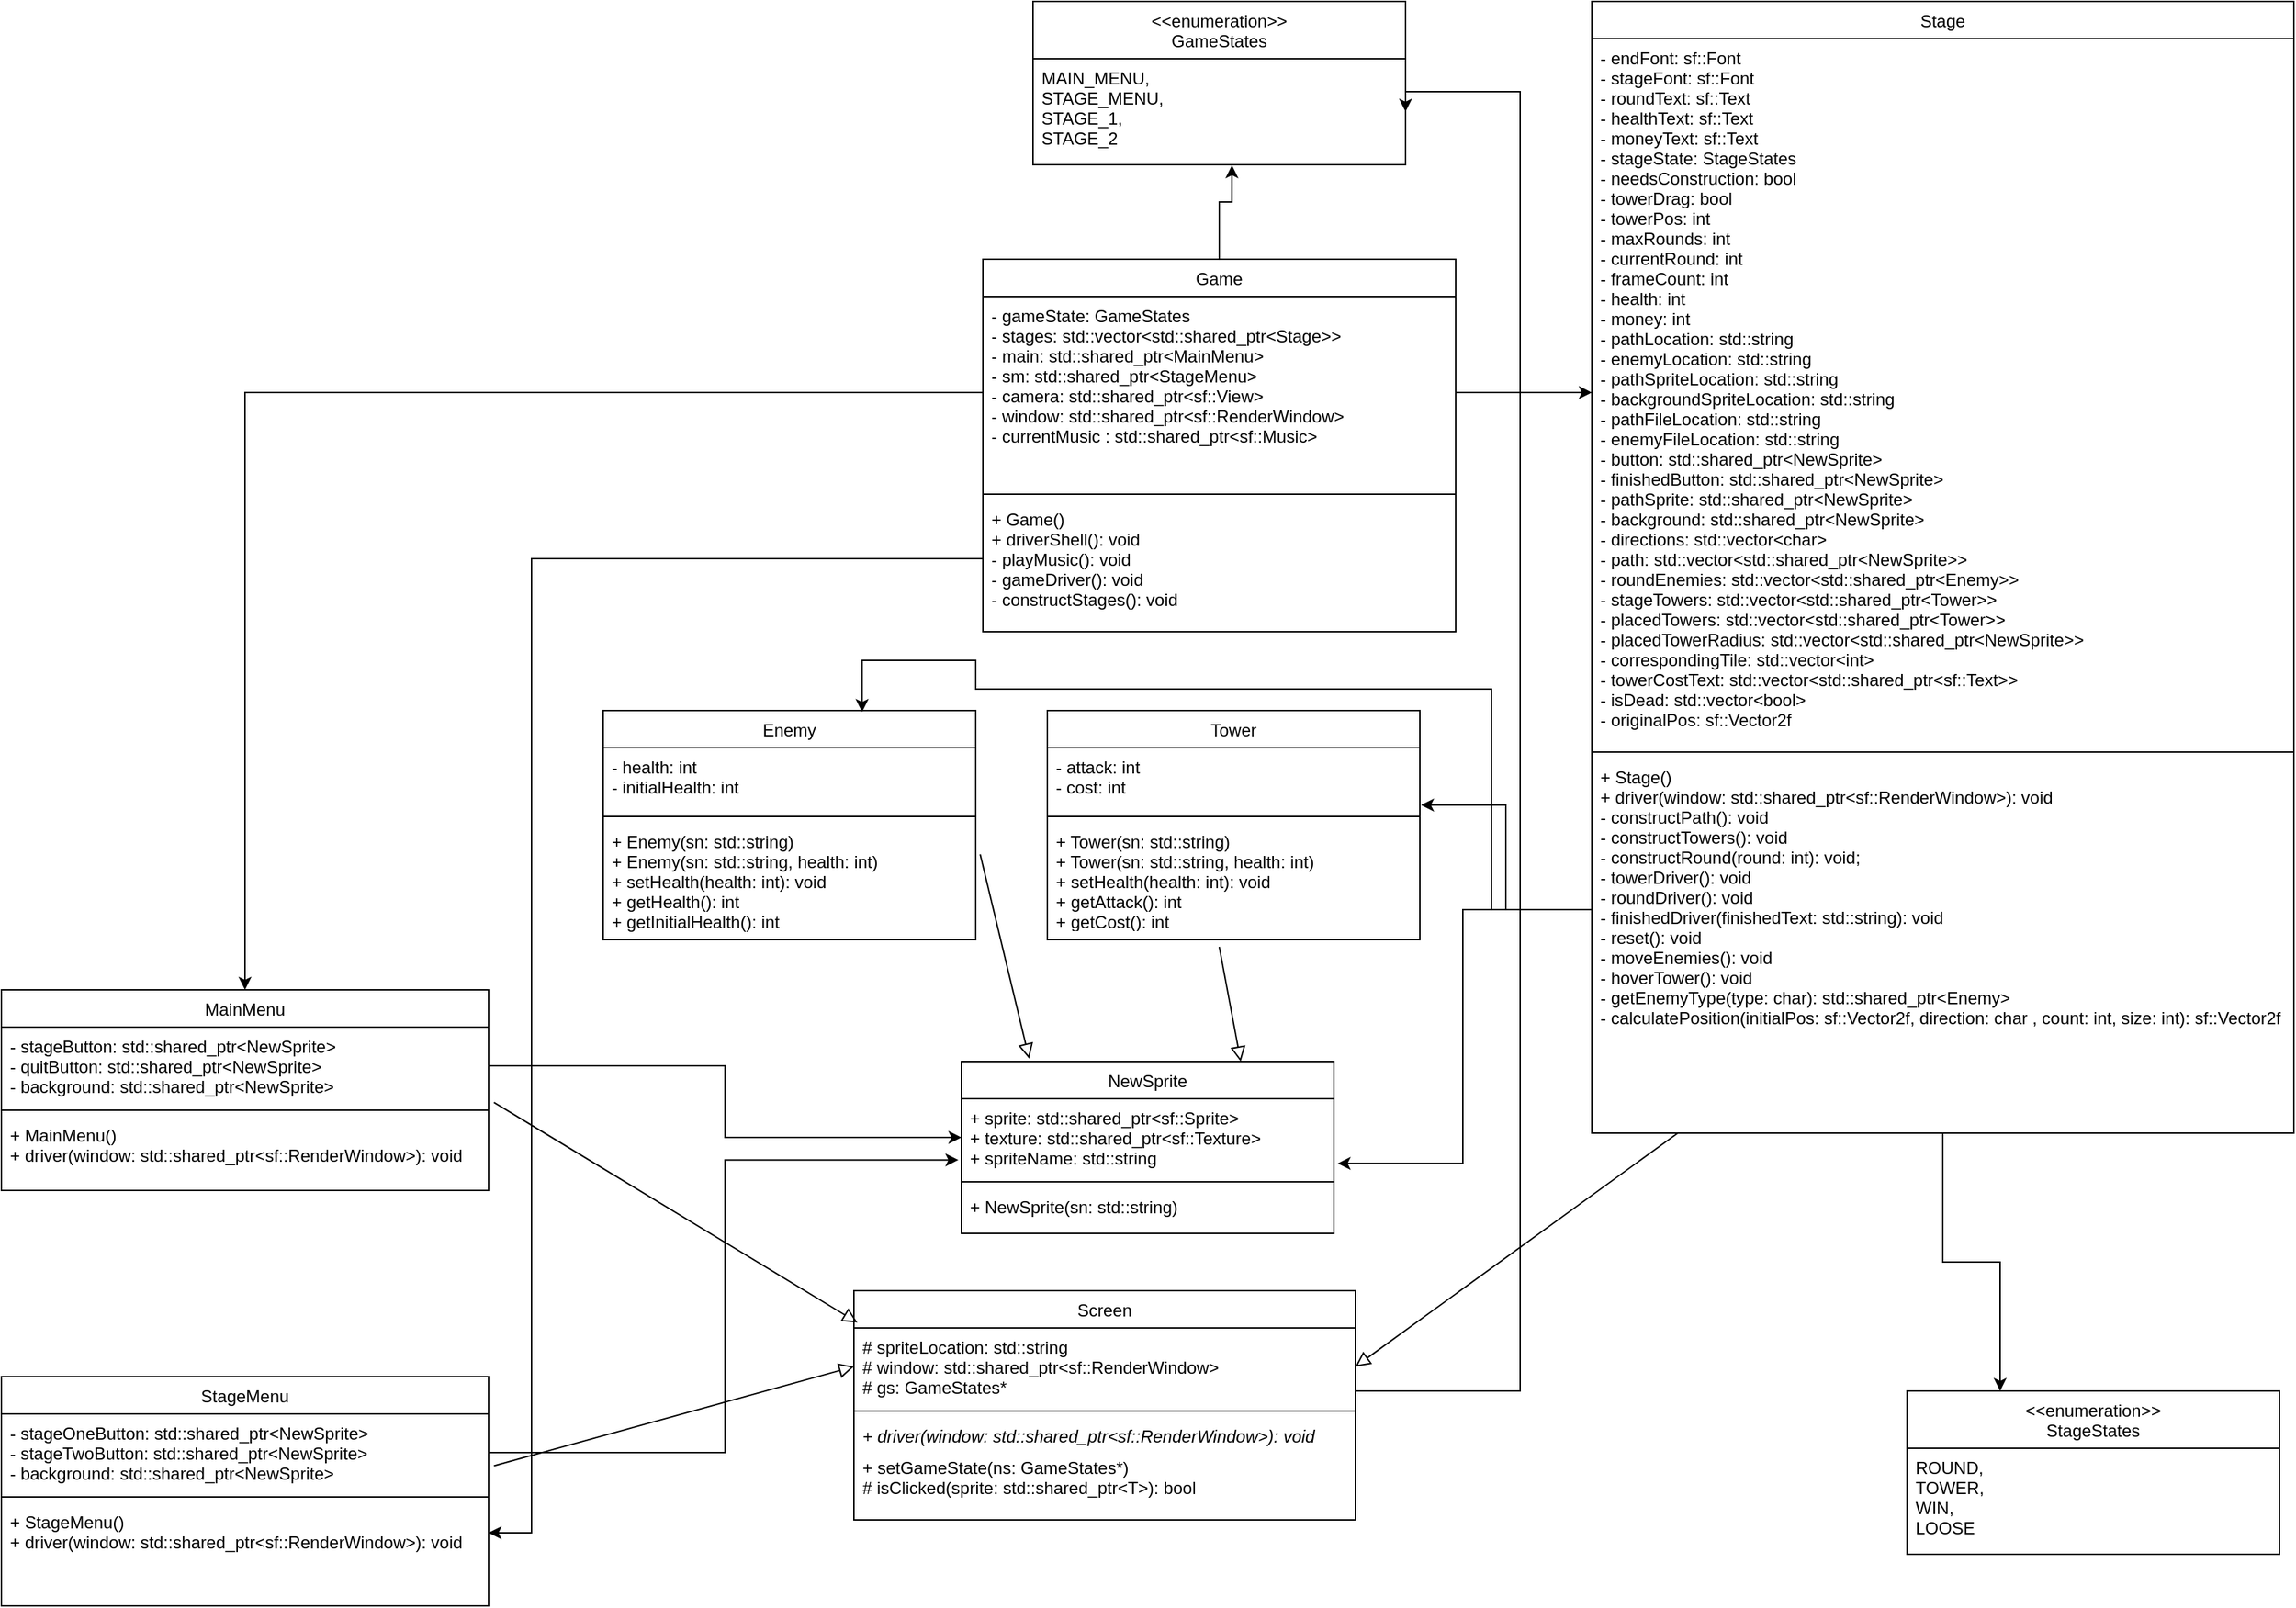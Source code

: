 <mxfile version="26.2.12">
  <diagram id="C5RBs43oDa-KdzZeNtuy" name="Page-1">
    <mxGraphModel dx="1428" dy="777" grid="1" gridSize="10" guides="1" tooltips="1" connect="1" arrows="1" fold="1" page="1" pageScale="1" pageWidth="827" pageHeight="1169" math="0" shadow="0">
      <root>
        <mxCell id="WIyWlLk6GJQsqaUBKTNV-0" />
        <mxCell id="WIyWlLk6GJQsqaUBKTNV-1" parent="WIyWlLk6GJQsqaUBKTNV-0" />
        <mxCell id="zkfFHV4jXpPFQw0GAbJ--0" value="Enemy" style="swimlane;fontStyle=0;align=center;verticalAlign=top;childLayout=stackLayout;horizontal=1;startSize=26;horizontalStack=0;resizeParent=1;resizeLast=0;collapsible=1;marginBottom=0;rounded=0;shadow=0;strokeWidth=1;" parent="WIyWlLk6GJQsqaUBKTNV-1" vertex="1">
          <mxGeometry x="450" y="515" width="260" height="160" as="geometry">
            <mxRectangle x="230" y="140" width="160" height="26" as="alternateBounds" />
          </mxGeometry>
        </mxCell>
        <mxCell id="zkfFHV4jXpPFQw0GAbJ--1" value="- health: int&#xa;- initialHealth: int" style="text;align=left;verticalAlign=top;spacingLeft=4;spacingRight=4;overflow=hidden;rotatable=0;points=[[0,0.5],[1,0.5]];portConstraint=eastwest;" parent="zkfFHV4jXpPFQw0GAbJ--0" vertex="1">
          <mxGeometry y="26" width="260" height="44" as="geometry" />
        </mxCell>
        <mxCell id="zkfFHV4jXpPFQw0GAbJ--4" value="" style="line;html=1;strokeWidth=1;align=left;verticalAlign=middle;spacingTop=-1;spacingLeft=3;spacingRight=3;rotatable=0;labelPosition=right;points=[];portConstraint=eastwest;" parent="zkfFHV4jXpPFQw0GAbJ--0" vertex="1">
          <mxGeometry y="70" width="260" height="8" as="geometry" />
        </mxCell>
        <mxCell id="zkfFHV4jXpPFQw0GAbJ--5" value="+ Enemy(sn: std::string)&#xa;+ Enemy(sn: std::string, health: int)&#xa;+ setHealth(health: int): void&#xa;+ getHealth(): int&#xa;+ getInitialHealth(): int" style="text;align=left;verticalAlign=top;spacingLeft=4;spacingRight=4;overflow=hidden;rotatable=0;points=[[0,0.5],[1,0.5]];portConstraint=eastwest;spacingTop=0;spacing=2;" parent="zkfFHV4jXpPFQw0GAbJ--0" vertex="1">
          <mxGeometry y="78" width="260" height="82" as="geometry" />
        </mxCell>
        <mxCell id="iXfxLKsfe56xzKZjtCsj-61" value="" style="edgeStyle=orthogonalEdgeStyle;rounded=0;orthogonalLoop=1;jettySize=auto;html=1;entryX=0.534;entryY=1.005;entryDx=0;entryDy=0;entryPerimeter=0;" parent="WIyWlLk6GJQsqaUBKTNV-1" source="iXfxLKsfe56xzKZjtCsj-2" target="iXfxLKsfe56xzKZjtCsj-11" edge="1">
          <mxGeometry relative="1" as="geometry">
            <Array as="points">
              <mxPoint x="880" y="160" />
              <mxPoint x="889" y="160" />
            </Array>
          </mxGeometry>
        </mxCell>
        <mxCell id="iXfxLKsfe56xzKZjtCsj-2" value="Game" style="swimlane;fontStyle=0;align=center;verticalAlign=top;childLayout=stackLayout;horizontal=1;startSize=26;horizontalStack=0;resizeParent=1;resizeLast=0;collapsible=1;marginBottom=0;rounded=0;shadow=0;strokeWidth=1;" parent="WIyWlLk6GJQsqaUBKTNV-1" vertex="1">
          <mxGeometry x="715" y="200" width="330" height="260" as="geometry">
            <mxRectangle x="230" y="140" width="160" height="26" as="alternateBounds" />
          </mxGeometry>
        </mxCell>
        <mxCell id="iXfxLKsfe56xzKZjtCsj-3" value="- gameState: GameStates&#xa;- stages: std::vector&lt;std::shared_ptr&lt;Stage&gt;&gt;&#xa;- main: std::shared_ptr&lt;MainMenu&gt;&#xa;- sm: std::shared_ptr&lt;StageMenu&gt;&#xa;- camera: std::shared_ptr&lt;sf::View&gt; &#xa;- window: std::shared_ptr&lt;sf::RenderWindow&gt;  &#xa;- currentMusic : std::shared_ptr&lt;sf::Music&gt;" style="text;align=left;verticalAlign=top;spacingLeft=4;spacingRight=4;overflow=hidden;rotatable=0;points=[[0,0.5],[1,0.5]];portConstraint=eastwest;" parent="iXfxLKsfe56xzKZjtCsj-2" vertex="1">
          <mxGeometry y="26" width="330" height="134" as="geometry" />
        </mxCell>
        <mxCell id="iXfxLKsfe56xzKZjtCsj-4" value="" style="line;html=1;strokeWidth=1;align=left;verticalAlign=middle;spacingTop=-1;spacingLeft=3;spacingRight=3;rotatable=0;labelPosition=right;points=[];portConstraint=eastwest;" parent="iXfxLKsfe56xzKZjtCsj-2" vertex="1">
          <mxGeometry y="160" width="330" height="8" as="geometry" />
        </mxCell>
        <mxCell id="iXfxLKsfe56xzKZjtCsj-5" value="+ Game()&#xa;+ driverShell(): void &#xa;- playMusic(): void&#xa;- gameDriver(): void&#xa;- constructStages(): void" style="text;align=left;verticalAlign=top;spacingLeft=4;spacingRight=4;overflow=hidden;rotatable=0;points=[[0,0.5],[1,0.5]];portConstraint=eastwest;spacingTop=0;spacing=2;" parent="iXfxLKsfe56xzKZjtCsj-2" vertex="1">
          <mxGeometry y="168" width="330" height="82" as="geometry" />
        </mxCell>
        <mxCell id="iXfxLKsfe56xzKZjtCsj-6" value="Tower" style="swimlane;fontStyle=0;align=center;verticalAlign=top;childLayout=stackLayout;horizontal=1;startSize=26;horizontalStack=0;resizeParent=1;resizeLast=0;collapsible=1;marginBottom=0;rounded=0;shadow=0;strokeWidth=1;" parent="WIyWlLk6GJQsqaUBKTNV-1" vertex="1">
          <mxGeometry x="760" y="515" width="260" height="160" as="geometry">
            <mxRectangle x="230" y="140" width="160" height="26" as="alternateBounds" />
          </mxGeometry>
        </mxCell>
        <mxCell id="iXfxLKsfe56xzKZjtCsj-7" value="- attack: int&#xa;- cost: int" style="text;align=left;verticalAlign=top;spacingLeft=4;spacingRight=4;overflow=hidden;rotatable=0;points=[[0,0.5],[1,0.5]];portConstraint=eastwest;" parent="iXfxLKsfe56xzKZjtCsj-6" vertex="1">
          <mxGeometry y="26" width="260" height="44" as="geometry" />
        </mxCell>
        <mxCell id="iXfxLKsfe56xzKZjtCsj-8" value="" style="line;html=1;strokeWidth=1;align=left;verticalAlign=middle;spacingTop=-1;spacingLeft=3;spacingRight=3;rotatable=0;labelPosition=right;points=[];portConstraint=eastwest;" parent="iXfxLKsfe56xzKZjtCsj-6" vertex="1">
          <mxGeometry y="70" width="260" height="8" as="geometry" />
        </mxCell>
        <mxCell id="iXfxLKsfe56xzKZjtCsj-9" value="+ Tower(sn: std::string)&#xa;+ Tower(sn: std::string, health: int)&#xa;+ setHealth(health: int): void&#xa;+ getAttack(): int&#xa;+ getCost(): int" style="text;align=left;verticalAlign=top;spacingLeft=4;spacingRight=4;overflow=hidden;rotatable=0;points=[[0,0.5],[1,0.5]];portConstraint=eastwest;spacingTop=0;spacing=2;" parent="iXfxLKsfe56xzKZjtCsj-6" vertex="1">
          <mxGeometry y="78" width="260" height="72" as="geometry" />
        </mxCell>
        <mxCell id="iXfxLKsfe56xzKZjtCsj-10" value="&lt;&lt;enumeration&gt;&gt;&#xa;GameStates" style="swimlane;fontStyle=0;align=center;verticalAlign=top;childLayout=stackLayout;horizontal=1;startSize=40;horizontalStack=0;resizeParent=1;resizeLast=0;collapsible=1;marginBottom=0;rounded=0;shadow=0;strokeWidth=1;" parent="WIyWlLk6GJQsqaUBKTNV-1" vertex="1">
          <mxGeometry x="750" y="20" width="260" height="114" as="geometry">
            <mxRectangle x="230" y="140" width="160" height="26" as="alternateBounds" />
          </mxGeometry>
        </mxCell>
        <mxCell id="iXfxLKsfe56xzKZjtCsj-11" value="MAIN_MENU,&#xa;STAGE_MENU,&#xa;STAGE_1,&#xa;STAGE_2" style="text;align=left;verticalAlign=top;spacingLeft=4;spacingRight=4;overflow=hidden;rotatable=0;points=[[0,0.5],[1,0.5]];portConstraint=eastwest;" parent="iXfxLKsfe56xzKZjtCsj-10" vertex="1">
          <mxGeometry y="40" width="260" height="74" as="geometry" />
        </mxCell>
        <mxCell id="iXfxLKsfe56xzKZjtCsj-18" value="NewSprite" style="swimlane;fontStyle=0;align=center;verticalAlign=top;childLayout=stackLayout;horizontal=1;startSize=26;horizontalStack=0;resizeParent=1;resizeLast=0;collapsible=1;marginBottom=0;rounded=0;shadow=0;strokeWidth=1;" parent="WIyWlLk6GJQsqaUBKTNV-1" vertex="1">
          <mxGeometry x="700" y="760" width="260" height="120" as="geometry">
            <mxRectangle x="230" y="140" width="160" height="26" as="alternateBounds" />
          </mxGeometry>
        </mxCell>
        <mxCell id="iXfxLKsfe56xzKZjtCsj-19" value="+ sprite: std::shared_ptr&lt;sf::Sprite&gt;&#xa;+ texture: std::shared_ptr&lt;sf::Texture&gt;&#xa;+ spriteName: std::string" style="text;align=left;verticalAlign=top;spacingLeft=4;spacingRight=4;overflow=hidden;rotatable=0;points=[[0,0.5],[1,0.5]];portConstraint=eastwest;" parent="iXfxLKsfe56xzKZjtCsj-18" vertex="1">
          <mxGeometry y="26" width="260" height="54" as="geometry" />
        </mxCell>
        <mxCell id="iXfxLKsfe56xzKZjtCsj-20" value="" style="line;html=1;strokeWidth=1;align=left;verticalAlign=middle;spacingTop=-1;spacingLeft=3;spacingRight=3;rotatable=0;labelPosition=right;points=[];portConstraint=eastwest;" parent="iXfxLKsfe56xzKZjtCsj-18" vertex="1">
          <mxGeometry y="80" width="260" height="8" as="geometry" />
        </mxCell>
        <mxCell id="iXfxLKsfe56xzKZjtCsj-21" value="+ NewSprite(sn: std::string)" style="text;align=left;verticalAlign=top;spacingLeft=4;spacingRight=4;overflow=hidden;rotatable=0;points=[[0,0.5],[1,0.5]];portConstraint=eastwest;spacingTop=0;spacing=2;" parent="iXfxLKsfe56xzKZjtCsj-18" vertex="1">
          <mxGeometry y="88" width="260" height="32" as="geometry" />
        </mxCell>
        <mxCell id="iXfxLKsfe56xzKZjtCsj-22" value="Screen" style="swimlane;fontStyle=0;align=center;verticalAlign=top;childLayout=stackLayout;horizontal=1;startSize=26;horizontalStack=0;resizeParent=1;resizeLast=0;collapsible=1;marginBottom=0;rounded=0;shadow=0;strokeWidth=1;" parent="WIyWlLk6GJQsqaUBKTNV-1" vertex="1">
          <mxGeometry x="625" y="920" width="350" height="160" as="geometry">
            <mxRectangle x="230" y="140" width="160" height="26" as="alternateBounds" />
          </mxGeometry>
        </mxCell>
        <mxCell id="iXfxLKsfe56xzKZjtCsj-23" value="# spriteLocation: std::string  &#xa;# window: std::shared_ptr&lt;sf::RenderWindow&gt; &#xa;# gs: GameStates*" style="text;align=left;verticalAlign=top;spacingLeft=4;spacingRight=4;overflow=hidden;rotatable=0;points=[[0,0.5],[1,0.5]];portConstraint=eastwest;" parent="iXfxLKsfe56xzKZjtCsj-22" vertex="1">
          <mxGeometry y="26" width="350" height="54" as="geometry" />
        </mxCell>
        <mxCell id="iXfxLKsfe56xzKZjtCsj-24" value="" style="line;html=1;strokeWidth=1;align=left;verticalAlign=middle;spacingTop=-1;spacingLeft=3;spacingRight=3;rotatable=0;labelPosition=right;points=[];portConstraint=eastwest;" parent="iXfxLKsfe56xzKZjtCsj-22" vertex="1">
          <mxGeometry y="80" width="350" height="8" as="geometry" />
        </mxCell>
        <mxCell id="iXfxLKsfe56xzKZjtCsj-25" value="+ driver(window: std::shared_ptr&lt;sf::RenderWindow&gt;): void&#xa;" style="text;align=left;verticalAlign=top;spacingLeft=4;spacingRight=4;overflow=hidden;rotatable=0;points=[[0,0.5],[1,0.5]];portConstraint=eastwest;spacingTop=0;spacing=2;fontStyle=2" parent="iXfxLKsfe56xzKZjtCsj-22" vertex="1">
          <mxGeometry y="88" width="350" height="22" as="geometry" />
        </mxCell>
        <mxCell id="iXfxLKsfe56xzKZjtCsj-49" value="+ setGameState(ns: GameStates*)&#xa;# isClicked(sprite: std::shared_ptr&lt;T&gt;): bool " style="text;align=left;verticalAlign=top;spacingLeft=4;spacingRight=4;overflow=hidden;rotatable=0;points=[[0,0.5],[1,0.5]];portConstraint=eastwest;spacingTop=0;spacing=2;fontStyle=0" parent="iXfxLKsfe56xzKZjtCsj-22" vertex="1">
          <mxGeometry y="110" width="350" height="50" as="geometry" />
        </mxCell>
        <mxCell id="iXfxLKsfe56xzKZjtCsj-68" style="edgeStyle=orthogonalEdgeStyle;rounded=0;orthogonalLoop=1;jettySize=auto;html=1;entryX=0.25;entryY=0;entryDx=0;entryDy=0;" parent="WIyWlLk6GJQsqaUBKTNV-1" source="iXfxLKsfe56xzKZjtCsj-26" target="iXfxLKsfe56xzKZjtCsj-34" edge="1">
          <mxGeometry relative="1" as="geometry" />
        </mxCell>
        <mxCell id="iXfxLKsfe56xzKZjtCsj-26" value="Stage" style="swimlane;fontStyle=0;align=center;verticalAlign=top;childLayout=stackLayout;horizontal=1;startSize=26;horizontalStack=0;resizeParent=1;resizeLast=0;collapsible=1;marginBottom=0;rounded=0;shadow=0;strokeWidth=1;" parent="WIyWlLk6GJQsqaUBKTNV-1" vertex="1">
          <mxGeometry x="1140" y="20" width="490" height="790" as="geometry">
            <mxRectangle x="230" y="140" width="160" height="26" as="alternateBounds" />
          </mxGeometry>
        </mxCell>
        <mxCell id="iXfxLKsfe56xzKZjtCsj-27" value="- endFont: sf::Font&#xa;- stageFont: sf::Font&#xa;- roundText: sf::Text &#xa;- healthText: sf::Text &#xa;- moneyText: sf::Text &#xa;- stageState: StageStates&#xa;- needsConstruction: bool  &#xa;- towerDrag: bool &#xa;- towerPos: int &#xa;- maxRounds: int  &#xa;- currentRound: int&#xa;- frameCount: int  &#xa;- health: int  &#xa;- money: int &#xa;- pathLocation: std::string  &#xa;- enemyLocation: std::string &#xa;- pathSpriteLocation: std::string &#xa;- backgroundSpriteLocation: std::string   &#xa;- pathFileLocation: std::string  &#xa;- enemyFileLocation: std::string&#xa;- button: std::shared_ptr&lt;NewSprite&gt;  &#xa;- finishedButton: std::shared_ptr&lt;NewSprite&gt; &#xa;- pathSprite: std::shared_ptr&lt;NewSprite&gt; &#xa;- background: std::shared_ptr&lt;NewSprite&gt; &#xa;- directions: std::vector&lt;char&gt; &#xa;- path: std::vector&lt;std::shared_ptr&lt;NewSprite&gt;&gt;&#xa;- roundEnemies: std::vector&lt;std::shared_ptr&lt;Enemy&gt;&gt; &#xa;- stageTowers: std::vector&lt;std::shared_ptr&lt;Tower&gt;&gt;&#xa;- placedTowers: std::vector&lt;std::shared_ptr&lt;Tower&gt;&gt;&#xa;- placedTowerRadius: std::vector&lt;std::shared_ptr&lt;NewSprite&gt;&gt;&#xa;- correspondingTile: std::vector&lt;int&gt;&#xa;- towerCostText: std::vector&lt;std::shared_ptr&lt;sf::Text&gt;&gt;&#xa;- isDead: std::vector&lt;bool&gt;&#xa;- originalPos: sf::Vector2f " style="text;align=left;verticalAlign=top;spacingLeft=4;spacingRight=4;overflow=hidden;rotatable=0;points=[[0,0.5],[1,0.5]];portConstraint=eastwest;" parent="iXfxLKsfe56xzKZjtCsj-26" vertex="1">
          <mxGeometry y="26" width="490" height="494" as="geometry" />
        </mxCell>
        <mxCell id="iXfxLKsfe56xzKZjtCsj-28" value="" style="line;html=1;strokeWidth=1;align=left;verticalAlign=middle;spacingTop=-1;spacingLeft=3;spacingRight=3;rotatable=0;labelPosition=right;points=[];portConstraint=eastwest;" parent="iXfxLKsfe56xzKZjtCsj-26" vertex="1">
          <mxGeometry y="520" width="490" height="8" as="geometry" />
        </mxCell>
        <mxCell id="iXfxLKsfe56xzKZjtCsj-29" value="+ Stage()&#xa;+ driver(window: std::shared_ptr&lt;sf::RenderWindow&gt;): void&#xa;- constructPath(): void &#xa;- constructTowers(): void &#xa;- constructRound(round: int): void;&#xa;- towerDriver(): void &#xa;- roundDriver(): void &#xa;- finishedDriver(finishedText: std::string): void &#xa;- reset(): void &#xa;- moveEnemies(): void &#xa;- hoverTower(): void&#xa;- getEnemyType(type: char): std::shared_ptr&lt;Enemy&gt;&#xa;- calculatePosition(initialPos: sf::Vector2f, direction: char , count: int, size: int): sf::Vector2f  " style="text;align=left;verticalAlign=top;spacingLeft=4;spacingRight=4;overflow=hidden;rotatable=0;points=[[0,0.5],[1,0.5]];portConstraint=eastwest;spacingTop=0;spacing=2;" parent="iXfxLKsfe56xzKZjtCsj-26" vertex="1">
          <mxGeometry y="528" width="490" height="212" as="geometry" />
        </mxCell>
        <mxCell id="iXfxLKsfe56xzKZjtCsj-30" value="StageMenu" style="swimlane;fontStyle=0;align=center;verticalAlign=top;childLayout=stackLayout;horizontal=1;startSize=26;horizontalStack=0;resizeParent=1;resizeLast=0;collapsible=1;marginBottom=0;rounded=0;shadow=0;strokeWidth=1;" parent="WIyWlLk6GJQsqaUBKTNV-1" vertex="1">
          <mxGeometry x="30" y="980" width="340" height="160" as="geometry">
            <mxRectangle x="230" y="140" width="160" height="26" as="alternateBounds" />
          </mxGeometry>
        </mxCell>
        <mxCell id="iXfxLKsfe56xzKZjtCsj-31" value="- stageOneButton: std::shared_ptr&lt;NewSprite&gt; &#xa;- stageTwoButton: std::shared_ptr&lt;NewSprite&gt;&#xa;- background: std::shared_ptr&lt;NewSprite&gt;" style="text;align=left;verticalAlign=top;spacingLeft=4;spacingRight=4;overflow=hidden;rotatable=0;points=[[0,0.5],[1,0.5]];portConstraint=eastwest;" parent="iXfxLKsfe56xzKZjtCsj-30" vertex="1">
          <mxGeometry y="26" width="340" height="54" as="geometry" />
        </mxCell>
        <mxCell id="iXfxLKsfe56xzKZjtCsj-32" value="" style="line;html=1;strokeWidth=1;align=left;verticalAlign=middle;spacingTop=-1;spacingLeft=3;spacingRight=3;rotatable=0;labelPosition=right;points=[];portConstraint=eastwest;" parent="iXfxLKsfe56xzKZjtCsj-30" vertex="1">
          <mxGeometry y="80" width="340" height="8" as="geometry" />
        </mxCell>
        <mxCell id="iXfxLKsfe56xzKZjtCsj-33" value="+ StageMenu()&#xa;+ driver(window: std::shared_ptr&lt;sf::RenderWindow&gt;): void" style="text;align=left;verticalAlign=top;spacingLeft=4;spacingRight=4;overflow=hidden;rotatable=0;points=[[0,0.5],[1,0.5]];portConstraint=eastwest;spacingTop=0;spacing=2;" parent="iXfxLKsfe56xzKZjtCsj-30" vertex="1">
          <mxGeometry y="88" width="340" height="42" as="geometry" />
        </mxCell>
        <mxCell id="iXfxLKsfe56xzKZjtCsj-34" value="&lt;&lt;enumeration&gt;&gt;&#xa;StageStates" style="swimlane;fontStyle=0;align=center;verticalAlign=top;childLayout=stackLayout;horizontal=1;startSize=40;horizontalStack=0;resizeParent=1;resizeLast=0;collapsible=1;marginBottom=0;rounded=0;shadow=0;strokeWidth=1;" parent="WIyWlLk6GJQsqaUBKTNV-1" vertex="1">
          <mxGeometry x="1360" y="990" width="260" height="114" as="geometry">
            <mxRectangle x="230" y="140" width="160" height="26" as="alternateBounds" />
          </mxGeometry>
        </mxCell>
        <mxCell id="iXfxLKsfe56xzKZjtCsj-35" value="ROUND,&#xa;TOWER,&#xa;WIN,&#xa;LOOSE" style="text;align=left;verticalAlign=top;spacingLeft=4;spacingRight=4;overflow=hidden;rotatable=0;points=[[0,0.5],[1,0.5]];portConstraint=eastwest;" parent="iXfxLKsfe56xzKZjtCsj-34" vertex="1">
          <mxGeometry y="40" width="260" height="74" as="geometry" />
        </mxCell>
        <mxCell id="iXfxLKsfe56xzKZjtCsj-43" value="MainMenu" style="swimlane;fontStyle=0;align=center;verticalAlign=top;childLayout=stackLayout;horizontal=1;startSize=26;horizontalStack=0;resizeParent=1;resizeLast=0;collapsible=1;marginBottom=0;rounded=0;shadow=0;strokeWidth=1;" parent="WIyWlLk6GJQsqaUBKTNV-1" vertex="1">
          <mxGeometry x="30" y="710" width="340" height="140" as="geometry">
            <mxRectangle x="230" y="140" width="160" height="26" as="alternateBounds" />
          </mxGeometry>
        </mxCell>
        <mxCell id="iXfxLKsfe56xzKZjtCsj-44" value="- stageButton: std::shared_ptr&lt;NewSprite&gt; &#xa;- quitButton: std::shared_ptr&lt;NewSprite&gt;&#xa;- background: std::shared_ptr&lt;NewSprite&gt;" style="text;align=left;verticalAlign=top;spacingLeft=4;spacingRight=4;overflow=hidden;rotatable=0;points=[[0,0.5],[1,0.5]];portConstraint=eastwest;" parent="iXfxLKsfe56xzKZjtCsj-43" vertex="1">
          <mxGeometry y="26" width="340" height="54" as="geometry" />
        </mxCell>
        <mxCell id="iXfxLKsfe56xzKZjtCsj-45" value="" style="line;html=1;strokeWidth=1;align=left;verticalAlign=middle;spacingTop=-1;spacingLeft=3;spacingRight=3;rotatable=0;labelPosition=right;points=[];portConstraint=eastwest;" parent="iXfxLKsfe56xzKZjtCsj-43" vertex="1">
          <mxGeometry y="80" width="340" height="8" as="geometry" />
        </mxCell>
        <mxCell id="iXfxLKsfe56xzKZjtCsj-46" value="+ MainMenu()&#xa;+ driver(window: std::shared_ptr&lt;sf::RenderWindow&gt;): void" style="text;align=left;verticalAlign=top;spacingLeft=4;spacingRight=4;overflow=hidden;rotatable=0;points=[[0,0.5],[1,0.5]];portConstraint=eastwest;spacingTop=0;spacing=2;" parent="iXfxLKsfe56xzKZjtCsj-43" vertex="1">
          <mxGeometry y="88" width="340" height="42" as="geometry" />
        </mxCell>
        <mxCell id="iXfxLKsfe56xzKZjtCsj-52" style="edgeStyle=orthogonalEdgeStyle;rounded=0;orthogonalLoop=1;jettySize=auto;html=1;entryX=0;entryY=0.5;entryDx=0;entryDy=0;" parent="WIyWlLk6GJQsqaUBKTNV-1" source="iXfxLKsfe56xzKZjtCsj-3" target="iXfxLKsfe56xzKZjtCsj-27" edge="1">
          <mxGeometry relative="1" as="geometry" />
        </mxCell>
        <mxCell id="iXfxLKsfe56xzKZjtCsj-53" value="" style="endArrow=block;html=1;rounded=0;align=center;verticalAlign=bottom;endFill=0;labelBackgroundColor=none;endSize=8;entryX=1;entryY=0.5;entryDx=0;entryDy=0;" parent="WIyWlLk6GJQsqaUBKTNV-1" target="iXfxLKsfe56xzKZjtCsj-23" edge="1">
          <mxGeometry x="-0.5" y="-30" relative="1" as="geometry">
            <mxPoint x="1200" y="810" as="sourcePoint" />
            <mxPoint x="1360" y="840" as="targetPoint" />
            <mxPoint as="offset" />
          </mxGeometry>
        </mxCell>
        <mxCell id="iXfxLKsfe56xzKZjtCsj-55" value="" style="endArrow=block;html=1;rounded=0;align=center;verticalAlign=bottom;endFill=0;labelBackgroundColor=none;endSize=8;entryX=0.75;entryY=0;entryDx=0;entryDy=0;" parent="WIyWlLk6GJQsqaUBKTNV-1" target="iXfxLKsfe56xzKZjtCsj-18" edge="1">
          <mxGeometry x="-0.5" y="-30" relative="1" as="geometry">
            <mxPoint x="880" y="680" as="sourcePoint" />
            <mxPoint x="1370" y="850" as="targetPoint" />
            <mxPoint as="offset" />
          </mxGeometry>
        </mxCell>
        <mxCell id="iXfxLKsfe56xzKZjtCsj-56" value="" style="endArrow=block;html=1;rounded=0;align=center;verticalAlign=bottom;endFill=0;labelBackgroundColor=none;endSize=8;exitX=1.012;exitY=0.273;exitDx=0;exitDy=0;exitPerimeter=0;entryX=0.182;entryY=-0.017;entryDx=0;entryDy=0;entryPerimeter=0;" parent="WIyWlLk6GJQsqaUBKTNV-1" source="zkfFHV4jXpPFQw0GAbJ--5" target="iXfxLKsfe56xzKZjtCsj-18" edge="1">
          <mxGeometry x="-0.5" y="-30" relative="1" as="geometry">
            <mxPoint x="975" y="770" as="sourcePoint" />
            <mxPoint x="1135" y="770" as="targetPoint" />
            <mxPoint as="offset" />
          </mxGeometry>
        </mxCell>
        <mxCell id="iXfxLKsfe56xzKZjtCsj-57" value="" style="endArrow=block;html=1;rounded=0;align=center;verticalAlign=bottom;endFill=0;labelBackgroundColor=none;endSize=8;exitX=1.011;exitY=0.671;exitDx=0;exitDy=0;exitPerimeter=0;entryX=0;entryY=0.5;entryDx=0;entryDy=0;" parent="WIyWlLk6GJQsqaUBKTNV-1" source="iXfxLKsfe56xzKZjtCsj-31" target="iXfxLKsfe56xzKZjtCsj-23" edge="1">
          <mxGeometry x="-0.5" y="-30" relative="1" as="geometry">
            <mxPoint x="450" y="980" as="sourcePoint" />
            <mxPoint x="610" y="980" as="targetPoint" />
            <mxPoint as="offset" />
          </mxGeometry>
        </mxCell>
        <mxCell id="iXfxLKsfe56xzKZjtCsj-58" value="" style="endArrow=block;html=1;rounded=0;align=center;verticalAlign=bottom;endFill=0;labelBackgroundColor=none;endSize=8;exitX=1.011;exitY=0.973;exitDx=0;exitDy=0;exitPerimeter=0;entryX=0.007;entryY=0.139;entryDx=0;entryDy=0;entryPerimeter=0;" parent="WIyWlLk6GJQsqaUBKTNV-1" source="iXfxLKsfe56xzKZjtCsj-44" target="iXfxLKsfe56xzKZjtCsj-22" edge="1">
          <mxGeometry x="-0.5" y="-30" relative="1" as="geometry">
            <mxPoint x="440" y="920" as="sourcePoint" />
            <mxPoint x="600" y="920" as="targetPoint" />
            <mxPoint as="offset" />
          </mxGeometry>
        </mxCell>
        <mxCell id="iXfxLKsfe56xzKZjtCsj-59" style="edgeStyle=orthogonalEdgeStyle;rounded=0;orthogonalLoop=1;jettySize=auto;html=1;entryX=0.5;entryY=0;entryDx=0;entryDy=0;" parent="WIyWlLk6GJQsqaUBKTNV-1" source="iXfxLKsfe56xzKZjtCsj-3" target="iXfxLKsfe56xzKZjtCsj-43" edge="1">
          <mxGeometry relative="1" as="geometry" />
        </mxCell>
        <mxCell id="iXfxLKsfe56xzKZjtCsj-60" style="edgeStyle=orthogonalEdgeStyle;rounded=0;orthogonalLoop=1;jettySize=auto;html=1;entryX=1;entryY=0.5;entryDx=0;entryDy=0;" parent="WIyWlLk6GJQsqaUBKTNV-1" source="iXfxLKsfe56xzKZjtCsj-5" target="iXfxLKsfe56xzKZjtCsj-33" edge="1">
          <mxGeometry relative="1" as="geometry">
            <mxPoint x="420" y="1093.636" as="targetPoint" />
            <Array as="points">
              <mxPoint x="400" y="409" />
              <mxPoint x="400" y="1089" />
            </Array>
          </mxGeometry>
        </mxCell>
        <mxCell id="iXfxLKsfe56xzKZjtCsj-62" style="edgeStyle=orthogonalEdgeStyle;rounded=0;orthogonalLoop=1;jettySize=auto;html=1;entryX=1.01;entryY=0.836;entryDx=0;entryDy=0;entryPerimeter=0;" parent="WIyWlLk6GJQsqaUBKTNV-1" source="iXfxLKsfe56xzKZjtCsj-29" target="iXfxLKsfe56xzKZjtCsj-19" edge="1">
          <mxGeometry relative="1" as="geometry" />
        </mxCell>
        <mxCell id="iXfxLKsfe56xzKZjtCsj-63" style="edgeStyle=orthogonalEdgeStyle;rounded=0;orthogonalLoop=1;jettySize=auto;html=1;entryX=0;entryY=0.5;entryDx=0;entryDy=0;" parent="WIyWlLk6GJQsqaUBKTNV-1" source="iXfxLKsfe56xzKZjtCsj-44" target="iXfxLKsfe56xzKZjtCsj-19" edge="1">
          <mxGeometry relative="1" as="geometry" />
        </mxCell>
        <mxCell id="iXfxLKsfe56xzKZjtCsj-65" style="edgeStyle=orthogonalEdgeStyle;rounded=0;orthogonalLoop=1;jettySize=auto;html=1;entryX=-0.008;entryY=0.791;entryDx=0;entryDy=0;entryPerimeter=0;" parent="WIyWlLk6GJQsqaUBKTNV-1" source="iXfxLKsfe56xzKZjtCsj-31" target="iXfxLKsfe56xzKZjtCsj-19" edge="1">
          <mxGeometry relative="1" as="geometry">
            <mxPoint x="680" y="833" as="targetPoint" />
          </mxGeometry>
        </mxCell>
        <mxCell id="iXfxLKsfe56xzKZjtCsj-66" style="edgeStyle=orthogonalEdgeStyle;rounded=0;orthogonalLoop=1;jettySize=auto;html=1;entryX=1.003;entryY=0.909;entryDx=0;entryDy=0;entryPerimeter=0;" parent="WIyWlLk6GJQsqaUBKTNV-1" source="iXfxLKsfe56xzKZjtCsj-29" target="iXfxLKsfe56xzKZjtCsj-7" edge="1">
          <mxGeometry relative="1" as="geometry" />
        </mxCell>
        <mxCell id="iXfxLKsfe56xzKZjtCsj-67" style="edgeStyle=orthogonalEdgeStyle;rounded=0;orthogonalLoop=1;jettySize=auto;html=1;entryX=0.695;entryY=0.006;entryDx=0;entryDy=0;entryPerimeter=0;" parent="WIyWlLk6GJQsqaUBKTNV-1" source="iXfxLKsfe56xzKZjtCsj-29" target="zkfFHV4jXpPFQw0GAbJ--0" edge="1">
          <mxGeometry relative="1" as="geometry">
            <mxPoint x="630" y="490" as="targetPoint" />
            <Array as="points">
              <mxPoint x="1070" y="654" />
              <mxPoint x="1070" y="500" />
              <mxPoint x="710" y="500" />
              <mxPoint x="710" y="480" />
              <mxPoint x="631" y="480" />
            </Array>
          </mxGeometry>
        </mxCell>
        <mxCell id="iXfxLKsfe56xzKZjtCsj-69" style="edgeStyle=orthogonalEdgeStyle;rounded=0;orthogonalLoop=1;jettySize=auto;html=1;entryX=1;entryY=0.5;entryDx=0;entryDy=0;" parent="WIyWlLk6GJQsqaUBKTNV-1" source="iXfxLKsfe56xzKZjtCsj-23" target="iXfxLKsfe56xzKZjtCsj-11" edge="1">
          <mxGeometry relative="1" as="geometry">
            <Array as="points">
              <mxPoint x="1090" y="990" />
              <mxPoint x="1090" y="83" />
            </Array>
          </mxGeometry>
        </mxCell>
      </root>
    </mxGraphModel>
  </diagram>
</mxfile>
